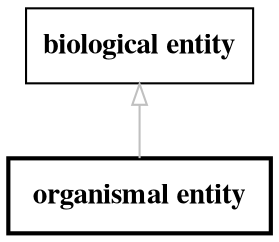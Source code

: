 // biolink model
digraph {
	graph [fontsize=32 penwidth=5]
	node [color=black fontname="times bold" shape=rectangle]
	edge [color=gray fontcolor=darkgray]
	"organismal entity" [label=" organismal entity " style=bold]
	"biological entity" -> "organismal entity" [label="" arrowtail=onormal dir=back]
}
